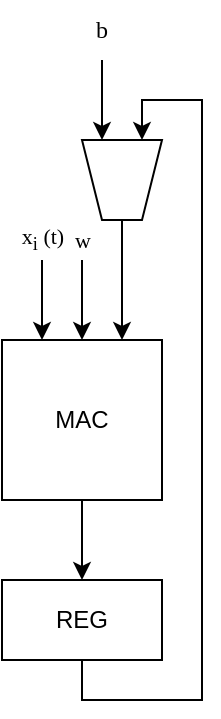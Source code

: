 <mxfile version="24.7.14">
  <diagram name="Pagina-1" id="lsayczZvZa8eJ_dShTqI">
    <mxGraphModel dx="928" dy="495" grid="1" gridSize="10" guides="1" tooltips="1" connect="1" arrows="1" fold="1" page="1" pageScale="1" pageWidth="827" pageHeight="1169" math="0" shadow="0">
      <root>
        <mxCell id="0" />
        <mxCell id="1" parent="0" />
        <mxCell id="8WDXBejr4rBpoqVu6X6f-9" style="edgeStyle=orthogonalEdgeStyle;rounded=0;orthogonalLoop=1;jettySize=auto;html=1;entryX=0.5;entryY=0;entryDx=0;entryDy=0;" edge="1" parent="1" source="8WDXBejr4rBpoqVu6X6f-1" target="8WDXBejr4rBpoqVu6X6f-2">
          <mxGeometry relative="1" as="geometry" />
        </mxCell>
        <mxCell id="8WDXBejr4rBpoqVu6X6f-1" value="MAC" style="whiteSpace=wrap;html=1;aspect=fixed;" vertex="1" parent="1">
          <mxGeometry x="80" y="200" width="80" height="80" as="geometry" />
        </mxCell>
        <mxCell id="8WDXBejr4rBpoqVu6X6f-10" style="edgeStyle=orthogonalEdgeStyle;rounded=0;orthogonalLoop=1;jettySize=auto;html=1;entryX=0.25;entryY=1;entryDx=0;entryDy=0;" edge="1" parent="1" source="8WDXBejr4rBpoqVu6X6f-2" target="8WDXBejr4rBpoqVu6X6f-6">
          <mxGeometry relative="1" as="geometry">
            <Array as="points">
              <mxPoint x="120" y="380" />
              <mxPoint x="180" y="380" />
              <mxPoint x="180" y="80" />
              <mxPoint x="150" y="80" />
            </Array>
          </mxGeometry>
        </mxCell>
        <mxCell id="8WDXBejr4rBpoqVu6X6f-2" value="REG" style="rounded=0;whiteSpace=wrap;html=1;" vertex="1" parent="1">
          <mxGeometry x="80" y="320" width="80" height="40" as="geometry" />
        </mxCell>
        <mxCell id="8WDXBejr4rBpoqVu6X6f-3" value="" style="endArrow=classic;html=1;rounded=0;entryX=0.25;entryY=0;entryDx=0;entryDy=0;" edge="1" parent="1" target="8WDXBejr4rBpoqVu6X6f-1">
          <mxGeometry width="50" height="50" relative="1" as="geometry">
            <mxPoint x="100" y="160" as="sourcePoint" />
            <mxPoint x="210" y="210" as="targetPoint" />
          </mxGeometry>
        </mxCell>
        <mxCell id="8WDXBejr4rBpoqVu6X6f-11" value="&lt;font face=&quot;Tahoma&quot;&gt;x&lt;sub&gt;i&lt;/sub&gt; (t)&lt;/font&gt;" style="edgeLabel;html=1;align=center;verticalAlign=middle;resizable=0;points=[];" vertex="1" connectable="0" parent="8WDXBejr4rBpoqVu6X6f-3">
          <mxGeometry x="-0.624" y="1" relative="1" as="geometry">
            <mxPoint x="-1" y="-18" as="offset" />
          </mxGeometry>
        </mxCell>
        <mxCell id="8WDXBejr4rBpoqVu6X6f-4" value="" style="endArrow=classic;html=1;rounded=0;entryX=0.5;entryY=0;entryDx=0;entryDy=0;" edge="1" parent="1" target="8WDXBejr4rBpoqVu6X6f-1">
          <mxGeometry width="50" height="50" relative="1" as="geometry">
            <mxPoint x="120" y="160" as="sourcePoint" />
            <mxPoint x="210" y="210" as="targetPoint" />
          </mxGeometry>
        </mxCell>
        <mxCell id="8WDXBejr4rBpoqVu6X6f-12" value="&lt;font face=&quot;Tahoma&quot;&gt;w&lt;/font&gt;" style="edgeLabel;html=1;align=center;verticalAlign=middle;resizable=0;points=[];" vertex="1" connectable="0" parent="8WDXBejr4rBpoqVu6X6f-4">
          <mxGeometry x="-0.719" y="2" relative="1" as="geometry">
            <mxPoint x="-2" y="-16" as="offset" />
          </mxGeometry>
        </mxCell>
        <mxCell id="8WDXBejr4rBpoqVu6X6f-5" value="" style="endArrow=classic;html=1;rounded=0;entryX=0.75;entryY=0;entryDx=0;entryDy=0;" edge="1" parent="1" target="8WDXBejr4rBpoqVu6X6f-1">
          <mxGeometry width="50" height="50" relative="1" as="geometry">
            <mxPoint x="140" y="100" as="sourcePoint" />
            <mxPoint x="210" y="210" as="targetPoint" />
          </mxGeometry>
        </mxCell>
        <mxCell id="8WDXBejr4rBpoqVu6X6f-6" value="" style="shape=trapezoid;perimeter=trapezoidPerimeter;whiteSpace=wrap;html=1;fixedSize=1;rotation=-180;size=10;" vertex="1" parent="1">
          <mxGeometry x="120" y="100" width="40" height="40" as="geometry" />
        </mxCell>
        <mxCell id="8WDXBejr4rBpoqVu6X6f-8" value="" style="endArrow=classic;html=1;rounded=0;entryX=0.75;entryY=1;entryDx=0;entryDy=0;" edge="1" parent="1" target="8WDXBejr4rBpoqVu6X6f-6">
          <mxGeometry width="50" height="50" relative="1" as="geometry">
            <mxPoint x="130" y="60" as="sourcePoint" />
            <mxPoint x="150" y="50" as="targetPoint" />
          </mxGeometry>
        </mxCell>
        <mxCell id="8WDXBejr4rBpoqVu6X6f-13" value="&lt;font face=&quot;Tahoma&quot;&gt;b&lt;/font&gt;" style="text;html=1;align=center;verticalAlign=middle;whiteSpace=wrap;rounded=0;" vertex="1" parent="1">
          <mxGeometry x="100" y="30" width="60" height="30" as="geometry" />
        </mxCell>
      </root>
    </mxGraphModel>
  </diagram>
</mxfile>
